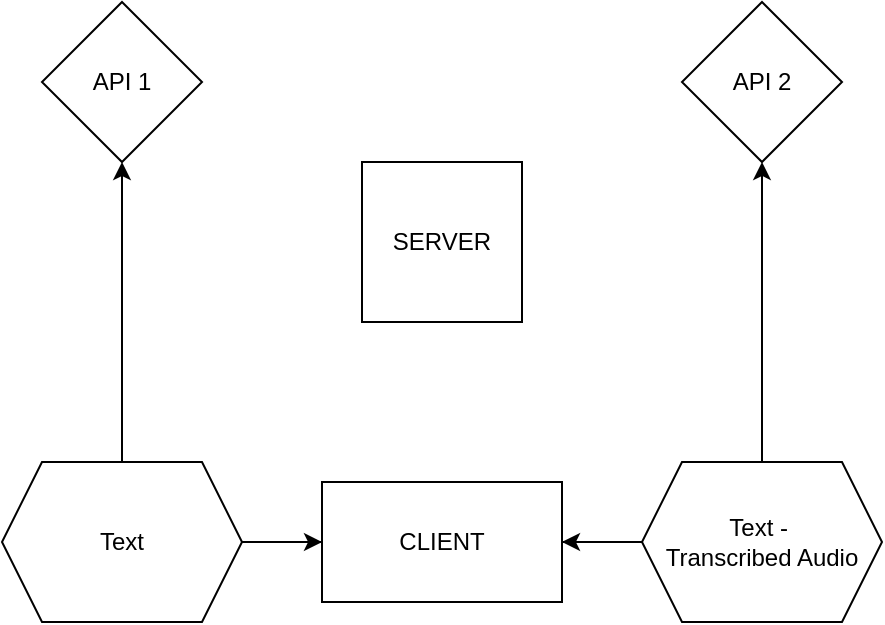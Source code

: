 <mxfile version="24.2.5" type="github">
  <diagram name="Страница — 1" id="Yu0iMR2IUlxV8wK-VmuY">
    <mxGraphModel dx="1434" dy="810" grid="1" gridSize="10" guides="1" tooltips="1" connect="1" arrows="1" fold="1" page="1" pageScale="1" pageWidth="827" pageHeight="1169" math="0" shadow="0">
      <root>
        <mxCell id="0" />
        <mxCell id="1" parent="0" />
        <mxCell id="uYK3HDB5RP-4Jm5CZakB-5" style="edgeStyle=orthogonalEdgeStyle;rounded=0;orthogonalLoop=1;jettySize=auto;html=1;exitX=0;exitY=0.5;exitDx=0;exitDy=0;entryX=0.5;entryY=1;entryDx=0;entryDy=0;" edge="1" parent="1" source="uYK3HDB5RP-4Jm5CZakB-1" target="uYK3HDB5RP-4Jm5CZakB-4">
          <mxGeometry relative="1" as="geometry" />
        </mxCell>
        <mxCell id="uYK3HDB5RP-4Jm5CZakB-8" style="edgeStyle=orthogonalEdgeStyle;rounded=0;orthogonalLoop=1;jettySize=auto;html=1;exitX=1;exitY=0.5;exitDx=0;exitDy=0;entryX=0.5;entryY=1;entryDx=0;entryDy=0;" edge="1" parent="1" source="uYK3HDB5RP-4Jm5CZakB-1" target="uYK3HDB5RP-4Jm5CZakB-3">
          <mxGeometry relative="1" as="geometry" />
        </mxCell>
        <mxCell id="uYK3HDB5RP-4Jm5CZakB-1" value="CLIENT" style="rounded=0;whiteSpace=wrap;html=1;" vertex="1" parent="1">
          <mxGeometry x="340" y="400" width="120" height="60" as="geometry" />
        </mxCell>
        <mxCell id="uYK3HDB5RP-4Jm5CZakB-2" value="SERVER" style="whiteSpace=wrap;html=1;aspect=fixed;" vertex="1" parent="1">
          <mxGeometry x="360" y="240" width="80" height="80" as="geometry" />
        </mxCell>
        <mxCell id="uYK3HDB5RP-4Jm5CZakB-3" value="API 2" style="rhombus;whiteSpace=wrap;html=1;" vertex="1" parent="1">
          <mxGeometry x="520" y="160" width="80" height="80" as="geometry" />
        </mxCell>
        <mxCell id="uYK3HDB5RP-4Jm5CZakB-4" value="API 1" style="rhombus;whiteSpace=wrap;html=1;" vertex="1" parent="1">
          <mxGeometry x="200" y="160" width="80" height="80" as="geometry" />
        </mxCell>
        <mxCell id="uYK3HDB5RP-4Jm5CZakB-7" value="" style="edgeStyle=orthogonalEdgeStyle;rounded=0;orthogonalLoop=1;jettySize=auto;html=1;" edge="1" parent="1" source="uYK3HDB5RP-4Jm5CZakB-6" target="uYK3HDB5RP-4Jm5CZakB-1">
          <mxGeometry relative="1" as="geometry" />
        </mxCell>
        <mxCell id="uYK3HDB5RP-4Jm5CZakB-6" value="Text" style="shape=hexagon;perimeter=hexagonPerimeter2;whiteSpace=wrap;html=1;fixedSize=1;" vertex="1" parent="1">
          <mxGeometry x="180" y="390" width="120" height="80" as="geometry" />
        </mxCell>
        <mxCell id="uYK3HDB5RP-4Jm5CZakB-11" value="" style="edgeStyle=orthogonalEdgeStyle;rounded=0;orthogonalLoop=1;jettySize=auto;html=1;" edge="1" parent="1" source="uYK3HDB5RP-4Jm5CZakB-9" target="uYK3HDB5RP-4Jm5CZakB-1">
          <mxGeometry relative="1" as="geometry" />
        </mxCell>
        <mxCell id="uYK3HDB5RP-4Jm5CZakB-9" value="Text -&amp;nbsp;&lt;div&gt;Transcribed Audio&lt;/div&gt;" style="shape=hexagon;perimeter=hexagonPerimeter2;whiteSpace=wrap;html=1;fixedSize=1;" vertex="1" parent="1">
          <mxGeometry x="500" y="390" width="120" height="80" as="geometry" />
        </mxCell>
      </root>
    </mxGraphModel>
  </diagram>
</mxfile>
